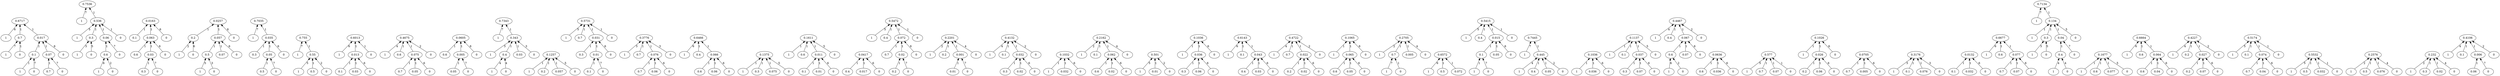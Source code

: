 digraph groma{
rankdir=BT;
0 [label="0.6717"];
1 [label="1"];
2 [label="0.7"];
3 [label="1"];
4 [label="0"];
3 -> 2 [label="7"]; 
4 -> 2 [label="1"]; 
5 [label="0.017"];
6 [label="0.1"];
7 [label="1"];
8 [label="0"];
7 -> 6 [label="1"]; 
8 -> 6 [label="7"]; 
9 [label="0.07"];
11 [label="0.7"];
14 [label="0"];
11 -> 9 [label="1"]; 
14 -> 9 [label="7"]; 
10 [label="0"];
6 -> 5 [label="1"]; 
9 -> 5 [label="1"]; 
10 -> 5 [label="6"]; 
1 -> 0 [label="6"]; 
2 -> 0 [label="1"]; 
5 -> 0 [label="1"]; 
15 [label="0.7536"];
16 [label="1"];
17 [label="0.536"];
18 [label="1"];
19 [label="0.3"];
20 [label="1"];
21 [label="0"];
20 -> 19 [label="3"]; 
21 -> 19 [label="5"]; 
22 [label="0.06"];
24 [label="0.6"];
25 [label="1"];
26 [label="0"];
25 -> 24 [label="6"]; 
26 -> 24 [label="2"]; 
27 [label="0"];
24 -> 22 [label="1"]; 
27 -> 22 [label="7"]; 
23 [label="0"];
18 -> 17 [label="5"]; 
19 -> 17 [label="1"]; 
22 -> 17 [label="1"]; 
23 -> 17 [label="1"]; 
16 -> 15 [label="7"]; 
17 -> 15 [label="1"]; 
28 [label="0.0163"];
29 [label="0.1"];
32 [label="0.063"];
34 [label="0.6"];
37 [label="0.03"];
39 [label="0.3"];
42 [label="0"];
39 -> 37 [label="1"]; 
42 -> 37 [label="7"]; 
38 [label="0"];
34 -> 32 [label="1"]; 
37 -> 32 [label="1"]; 
38 -> 32 [label="6"]; 
33 [label="0"];
29 -> 28 [label="1"]; 
32 -> 28 [label="1"]; 
33 -> 28 [label="6"]; 
43 [label="0.0257"];
44 [label="0.2"];
45 [label="1"];
46 [label="0"];
45 -> 44 [label="2"]; 
46 -> 44 [label="6"]; 
47 [label="0.057"];
49 [label="0.5"];
50 [label="1"];
51 [label="0"];
50 -> 49 [label="5"]; 
51 -> 49 [label="3"]; 
52 [label="0.07"];
53 [label="0"];
49 -> 47 [label="1"]; 
52 -> 47 [label="1"]; 
53 -> 47 [label="6"]; 
48 [label="0"];
44 -> 43 [label="1"]; 
47 -> 43 [label="1"]; 
48 -> 43 [label="6"]; 
58 [label="0.7035"];
59 [label="1"];
60 [label="0.035"];
61 [label="0.3"];
64 [label="0.05"];
66 [label="0.5"];
69 [label="0"];
66 -> 64 [label="1"]; 
69 -> 64 [label="7"]; 
65 [label="0"];
61 -> 60 [label="1"]; 
64 -> 60 [label="1"]; 
65 -> 60 [label="6"]; 
59 -> 58 [label="7"]; 
60 -> 58 [label="1"]; 
70 [label="0.755"];
71 [label="1"];
72 [label="0.55"];
73 [label="1"];
74 [label="0.5"];
77 [label="0"];
73 -> 72 [label="5"]; 
74 -> 72 [label="1"]; 
77 -> 72 [label="2"]; 
71 -> 70 [label="7"]; 
72 -> 70 [label="1"]; 
78 [label="0.6013"];
79 [label="1"];
80 [label="0.013"];
82 [label="0.1"];
85 [label="0.03"];
86 [label="0"];
82 -> 80 [label="1"]; 
85 -> 80 [label="1"]; 
86 -> 80 [label="6"]; 
81 [label="0"];
79 -> 78 [label="6"]; 
80 -> 78 [label="1"]; 
81 -> 78 [label="1"]; 
91 [label="0.4675"];
92 [label="1"];
93 [label="0.6"];
96 [label="0.075"];
98 [label="0.7"];
101 [label="0.05"];
102 [label="0"];
98 -> 96 [label="1"]; 
101 -> 96 [label="1"]; 
102 -> 96 [label="6"]; 
97 [label="0"];
92 -> 91 [label="4"]; 
93 -> 91 [label="1"]; 
96 -> 91 [label="1"]; 
97 -> 91 [label="2"]; 
107 [label="0.0605"];
108 [label="0.6"];
111 [label="0.005"];
113 [label="0.05"];
114 [label="0"];
113 -> 111 [label="1"]; 
114 -> 111 [label="7"]; 
112 [label="0"];
108 -> 107 [label="1"]; 
111 -> 107 [label="1"]; 
112 -> 107 [label="6"]; 
119 [label="0.7343"];
120 [label="1"];
121 [label="0.343"];
122 [label="1"];
123 [label="0.4"];
124 [label="1"];
125 [label="0"];
124 -> 123 [label="4"]; 
125 -> 123 [label="4"]; 
126 [label="0.03"];
127 [label="0"];
122 -> 121 [label="3"]; 
123 -> 121 [label="1"]; 
126 -> 121 [label="1"]; 
127 -> 121 [label="3"]; 
120 -> 119 [label="7"]; 
121 -> 119 [label="1"]; 
132 [label="0.1257"];
133 [label="1"];
134 [label="0.2"];
137 [label="0.057"];
138 [label="0"];
133 -> 132 [label="1"]; 
134 -> 132 [label="1"]; 
137 -> 132 [label="1"]; 
138 -> 132 [label="5"]; 
148 [label="0.5731"];
149 [label="1"];
150 [label="0.7"];
153 [label="0.031"];
155 [label="0.3"];
158 [label="0.01"];
160 [label="0.1"];
163 [label="0"];
160 -> 158 [label="1"]; 
163 -> 158 [label="7"]; 
159 [label="0"];
155 -> 153 [label="1"]; 
158 -> 153 [label="1"]; 
159 -> 153 [label="6"]; 
154 [label="0"];
149 -> 148 [label="5"]; 
150 -> 148 [label="1"]; 
153 -> 148 [label="1"]; 
154 -> 148 [label="1"]; 
164 [label="0.3776"];
165 [label="1"];
166 [label="0.7"];
169 [label="0.076"];
171 [label="0.7"];
174 [label="0.06"];
175 [label="0"];
171 -> 169 [label="1"]; 
174 -> 169 [label="1"]; 
175 -> 169 [label="6"]; 
170 [label="0"];
165 -> 164 [label="3"]; 
166 -> 164 [label="1"]; 
169 -> 164 [label="1"]; 
170 -> 164 [label="3"]; 
180 [label="0.6466"];
181 [label="1"];
182 [label="0.4"];
185 [label="0.066"];
186 [label="0.6"];
189 [label="0.06"];
190 [label="0"];
186 -> 185 [label="1"]; 
189 -> 185 [label="1"]; 
190 -> 185 [label="6"]; 
181 -> 180 [label="6"]; 
182 -> 180 [label="1"]; 
185 -> 180 [label="1"]; 
195 [label="0.1375"];
196 [label="1"];
197 [label="0.3"];
200 [label="0.075"];
201 [label="0"];
196 -> 195 [label="1"]; 
197 -> 195 [label="1"]; 
200 -> 195 [label="1"]; 
201 -> 195 [label="5"]; 
211 [label="0.1611"];
212 [label="1"];
213 [label="0.6"];
216 [label="0.011"];
218 [label="0.1"];
221 [label="0.01"];
222 [label="0"];
218 -> 216 [label="1"]; 
221 -> 216 [label="1"]; 
222 -> 216 [label="6"]; 
217 [label="0"];
212 -> 211 [label="1"]; 
213 -> 211 [label="1"]; 
216 -> 211 [label="1"]; 
217 -> 211 [label="5"]; 
227 [label="0.0417"];
228 [label="0.4"];
231 [label="0.017"];
232 [label="0"];
228 -> 227 [label="1"]; 
231 -> 227 [label="1"]; 
232 -> 227 [label="6"]; 
242 [label="0.5472"];
243 [label="1"];
244 [label="0.4"];
247 [label="0.072"];
249 [label="0.7"];
252 [label="0.02"];
254 [label="0.2"];
257 [label="0"];
254 -> 252 [label="1"]; 
257 -> 252 [label="7"]; 
253 [label="0"];
249 -> 247 [label="1"]; 
252 -> 247 [label="1"]; 
253 -> 247 [label="6"]; 
248 [label="0"];
243 -> 242 [label="5"]; 
244 -> 242 [label="1"]; 
247 -> 242 [label="1"]; 
248 -> 242 [label="1"]; 
258 [label="0.2201"];
259 [label="1"];
260 [label="0.2"];
263 [label="0.001"];
265 [label="0.01"];
266 [label="0"];
265 -> 263 [label="1"]; 
266 -> 263 [label="7"]; 
264 [label="0"];
259 -> 258 [label="2"]; 
260 -> 258 [label="1"]; 
263 -> 258 [label="1"]; 
264 -> 258 [label="4"]; 
271 [label="0.4132"];
272 [label="1"];
273 [label="0.1"];
276 [label="0.032"];
278 [label="0.3"];
281 [label="0.02"];
282 [label="0"];
278 -> 276 [label="1"]; 
281 -> 276 [label="1"]; 
282 -> 276 [label="6"]; 
277 [label="0"];
272 -> 271 [label="4"]; 
273 -> 271 [label="1"]; 
276 -> 271 [label="1"]; 
277 -> 271 [label="2"]; 
287 [label="0.1032"];
288 [label="1"];
289 [label="0.032"];
290 [label="0"];
288 -> 287 [label="1"]; 
289 -> 287 [label="1"]; 
290 -> 287 [label="6"]; 
300 [label="0.2162"];
301 [label="1"];
302 [label="0.1"];
305 [label="0.062"];
307 [label="0.6"];
310 [label="0.02"];
311 [label="0"];
307 -> 305 [label="1"]; 
310 -> 305 [label="1"]; 
311 -> 305 [label="6"]; 
306 [label="0"];
301 -> 300 [label="2"]; 
302 -> 300 [label="1"]; 
305 -> 300 [label="1"]; 
306 -> 300 [label="4"]; 
316 [label="0.501"];
317 [label="1"];
318 [label="0.01"];
319 [label="0"];
317 -> 316 [label="5"]; 
318 -> 316 [label="1"]; 
319 -> 316 [label="2"]; 
324 [label="0.1036"];
325 [label="1"];
326 [label="0.036"];
328 [label="0.3"];
331 [label="0.06"];
332 [label="0"];
328 -> 326 [label="1"]; 
331 -> 326 [label="1"]; 
332 -> 326 [label="6"]; 
327 [label="0"];
325 -> 324 [label="1"]; 
326 -> 324 [label="1"]; 
327 -> 324 [label="6"]; 
337 [label="0.6143"];
338 [label="1"];
339 [label="0.1"];
342 [label="0.043"];
343 [label="0.4"];
346 [label="0.03"];
347 [label="0"];
343 -> 342 [label="1"]; 
346 -> 342 [label="1"]; 
347 -> 342 [label="6"]; 
338 -> 337 [label="6"]; 
339 -> 337 [label="1"]; 
342 -> 337 [label="1"]; 
352 [label="0.4722"];
353 [label="1"];
354 [label="0.7"];
357 [label="0.022"];
359 [label="0.2"];
362 [label="0.02"];
363 [label="0"];
359 -> 357 [label="1"]; 
362 -> 357 [label="1"]; 
363 -> 357 [label="6"]; 
358 [label="0"];
353 -> 352 [label="4"]; 
354 -> 352 [label="1"]; 
357 -> 352 [label="1"]; 
358 -> 352 [label="2"]; 
368 [label="0.1065"];
369 [label="1"];
370 [label="0.065"];
372 [label="0.6"];
375 [label="0.05"];
376 [label="0"];
372 -> 370 [label="1"]; 
375 -> 370 [label="1"]; 
376 -> 370 [label="6"]; 
371 [label="0"];
369 -> 368 [label="1"]; 
370 -> 368 [label="1"]; 
371 -> 368 [label="6"]; 
381 [label="0.2705"];
382 [label="1"];
383 [label="0.7"];
384 [label="1"];
385 [label="0"];
384 -> 383 [label="7"]; 
385 -> 383 [label="1"]; 
386 [label="0.005"];
387 [label="0"];
382 -> 381 [label="2"]; 
383 -> 381 [label="1"]; 
386 -> 381 [label="1"]; 
387 -> 381 [label="4"]; 
394 [label="0.6572"];
395 [label="1"];
396 [label="0.5"];
399 [label="0.072"];
395 -> 394 [label="6"]; 
396 -> 394 [label="1"]; 
399 -> 394 [label="1"]; 
409 [label="0.5415"];
410 [label="1"];
411 [label="0.4"];
414 [label="0.015"];
416 [label="0.1"];
417 [label="1"];
418 [label="0"];
417 -> 416 [label="1"]; 
418 -> 416 [label="7"]; 
419 [label="0.05"];
420 [label="0"];
416 -> 414 [label="1"]; 
419 -> 414 [label="1"]; 
420 -> 414 [label="6"]; 
415 [label="0"];
410 -> 409 [label="5"]; 
411 -> 409 [label="1"]; 
414 -> 409 [label="1"]; 
415 -> 409 [label="1"]; 
425 [label="0.7445"];
426 [label="1"];
427 [label="0.445"];
428 [label="1"];
429 [label="0.4"];
432 [label="0.05"];
433 [label="0"];
428 -> 427 [label="4"]; 
429 -> 427 [label="1"]; 
432 -> 427 [label="1"]; 
433 -> 427 [label="2"]; 
426 -> 425 [label="7"]; 
427 -> 425 [label="1"]; 
438 [label="0.1036"];
439 [label="1"];
440 [label="0.036"];
441 [label="0"];
439 -> 438 [label="1"]; 
440 -> 438 [label="1"]; 
441 -> 438 [label="6"]; 
451 [label="0.1137"];
452 [label="1"];
453 [label="0.1"];
456 [label="0.037"];
458 [label="0.3"];
461 [label="0.07"];
462 [label="0"];
458 -> 456 [label="1"]; 
461 -> 456 [label="1"]; 
462 -> 456 [label="6"]; 
457 [label="0"];
452 -> 451 [label="1"]; 
453 -> 451 [label="1"]; 
456 -> 451 [label="1"]; 
457 -> 451 [label="5"]; 
467 [label="0.4467"];
468 [label="1"];
469 [label="0.4"];
472 [label="0.067"];
474 [label="0.6"];
475 [label="1"];
476 [label="0"];
475 -> 474 [label="6"]; 
476 -> 474 [label="2"]; 
477 [label="0.07"];
478 [label="0"];
474 -> 472 [label="1"]; 
477 -> 472 [label="1"]; 
478 -> 472 [label="6"]; 
473 [label="0"];
468 -> 467 [label="4"]; 
469 -> 467 [label="1"]; 
472 -> 467 [label="1"]; 
473 -> 467 [label="2"]; 
483 [label="0.0636"];
484 [label="0.6"];
487 [label="0.036"];
488 [label="0"];
484 -> 483 [label="1"]; 
487 -> 483 [label="1"]; 
488 -> 483 [label="6"]; 
498 [label="0.577"];
499 [label="1"];
500 [label="0.7"];
503 [label="0.07"];
504 [label="0"];
499 -> 498 [label="5"]; 
500 -> 498 [label="1"]; 
503 -> 498 [label="1"]; 
504 -> 498 [label="1"]; 
509 [label="0.1026"];
510 [label="1"];
511 [label="0.026"];
513 [label="0.2"];
516 [label="0.06"];
517 [label="0"];
513 -> 511 [label="1"]; 
516 -> 511 [label="1"]; 
517 -> 511 [label="6"]; 
512 [label="0"];
510 -> 509 [label="1"]; 
511 -> 509 [label="1"]; 
512 -> 509 [label="6"]; 
522 [label="0.0705"];
523 [label="0.7"];
526 [label="0.005"];
527 [label="0"];
523 -> 522 [label="1"]; 
526 -> 522 [label="1"]; 
527 -> 522 [label="6"]; 
534 [label="0.3176"];
535 [label="1"];
536 [label="0.1"];
539 [label="0.076"];
540 [label="0"];
535 -> 534 [label="3"]; 
536 -> 534 [label="1"]; 
539 -> 534 [label="1"]; 
540 -> 534 [label="3"]; 
550 [label="0.0132"];
551 [label="0.1"];
554 [label="0.032"];
555 [label="0"];
551 -> 550 [label="1"]; 
554 -> 550 [label="1"]; 
555 -> 550 [label="6"]; 
565 [label="0.6677"];
566 [label="1"];
567 [label="0.6"];
570 [label="0.077"];
571 [label="0.7"];
574 [label="0.07"];
575 [label="0"];
571 -> 570 [label="1"]; 
574 -> 570 [label="1"]; 
575 -> 570 [label="6"]; 
566 -> 565 [label="6"]; 
567 -> 565 [label="1"]; 
570 -> 565 [label="1"]; 
580 [label="0.7134"];
581 [label="1"];
582 [label="0.134"];
583 [label="1"];
584 [label="0.3"];
585 [label="1"];
586 [label="0"];
585 -> 584 [label="3"]; 
586 -> 584 [label="5"]; 
587 [label="0.04"];
589 [label="0.4"];
590 [label="1"];
591 [label="0"];
590 -> 589 [label="4"]; 
591 -> 589 [label="4"]; 
592 [label="0"];
589 -> 587 [label="1"]; 
592 -> 587 [label="7"]; 
588 [label="0"];
583 -> 582 [label="1"]; 
584 -> 582 [label="1"]; 
587 -> 582 [label="1"]; 
588 -> 582 [label="5"]; 
581 -> 580 [label="7"]; 
582 -> 580 [label="1"]; 
593 [label="0.1677"];
594 [label="1"];
595 [label="0.6"];
598 [label="0.077"];
599 [label="0"];
594 -> 593 [label="1"]; 
595 -> 593 [label="1"]; 
598 -> 593 [label="1"]; 
599 -> 593 [label="5"]; 
609 [label="0.6664"];
610 [label="1"];
611 [label="0.6"];
614 [label="0.064"];
615 [label="0.6"];
618 [label="0.04"];
619 [label="0"];
615 -> 614 [label="1"]; 
618 -> 614 [label="1"]; 
619 -> 614 [label="6"]; 
610 -> 609 [label="6"]; 
611 -> 609 [label="1"]; 
614 -> 609 [label="1"]; 
624 [label="0.4227"];
625 [label="1"];
626 [label="0.2"];
629 [label="0.027"];
631 [label="0.2"];
634 [label="0.07"];
635 [label="0"];
631 -> 629 [label="1"]; 
634 -> 629 [label="1"]; 
635 -> 629 [label="6"]; 
630 [label="0"];
625 -> 624 [label="4"]; 
626 -> 624 [label="1"]; 
629 -> 624 [label="1"]; 
630 -> 624 [label="2"]; 
640 [label="0.5174"];
641 [label="1"];
642 [label="0.1"];
645 [label="0.074"];
647 [label="0.7"];
650 [label="0.04"];
651 [label="0"];
647 -> 645 [label="1"]; 
650 -> 645 [label="1"]; 
651 -> 645 [label="6"]; 
646 [label="0"];
641 -> 640 [label="5"]; 
642 -> 640 [label="1"]; 
645 -> 640 [label="1"]; 
646 -> 640 [label="1"]; 
656 [label="0.5532"];
657 [label="1"];
658 [label="0.5"];
661 [label="0.032"];
662 [label="0"];
657 -> 656 [label="5"]; 
658 -> 656 [label="1"]; 
661 -> 656 [label="1"]; 
662 -> 656 [label="1"]; 
672 [label="0.2576"];
673 [label="1"];
674 [label="0.5"];
677 [label="0.076"];
678 [label="0"];
673 -> 672 [label="2"]; 
674 -> 672 [label="1"]; 
677 -> 672 [label="1"]; 
678 -> 672 [label="4"]; 
688 [label="0.232"];
689 [label="1"];
690 [label="0.3"];
693 [label="0.02"];
694 [label="0"];
689 -> 688 [label="2"]; 
690 -> 688 [label="1"]; 
693 -> 688 [label="1"]; 
694 -> 688 [label="4"]; 
699 [label="0.4106"];
700 [label="1"];
701 [label="0.1"];
704 [label="0.006"];
706 [label="0.06"];
707 [label="0"];
706 -> 704 [label="1"]; 
707 -> 704 [label="7"]; 
705 [label="0"];
700 -> 699 [label="4"]; 
701 -> 699 [label="1"]; 
704 -> 699 [label="1"]; 
705 -> 699 [label="2"]; 
}